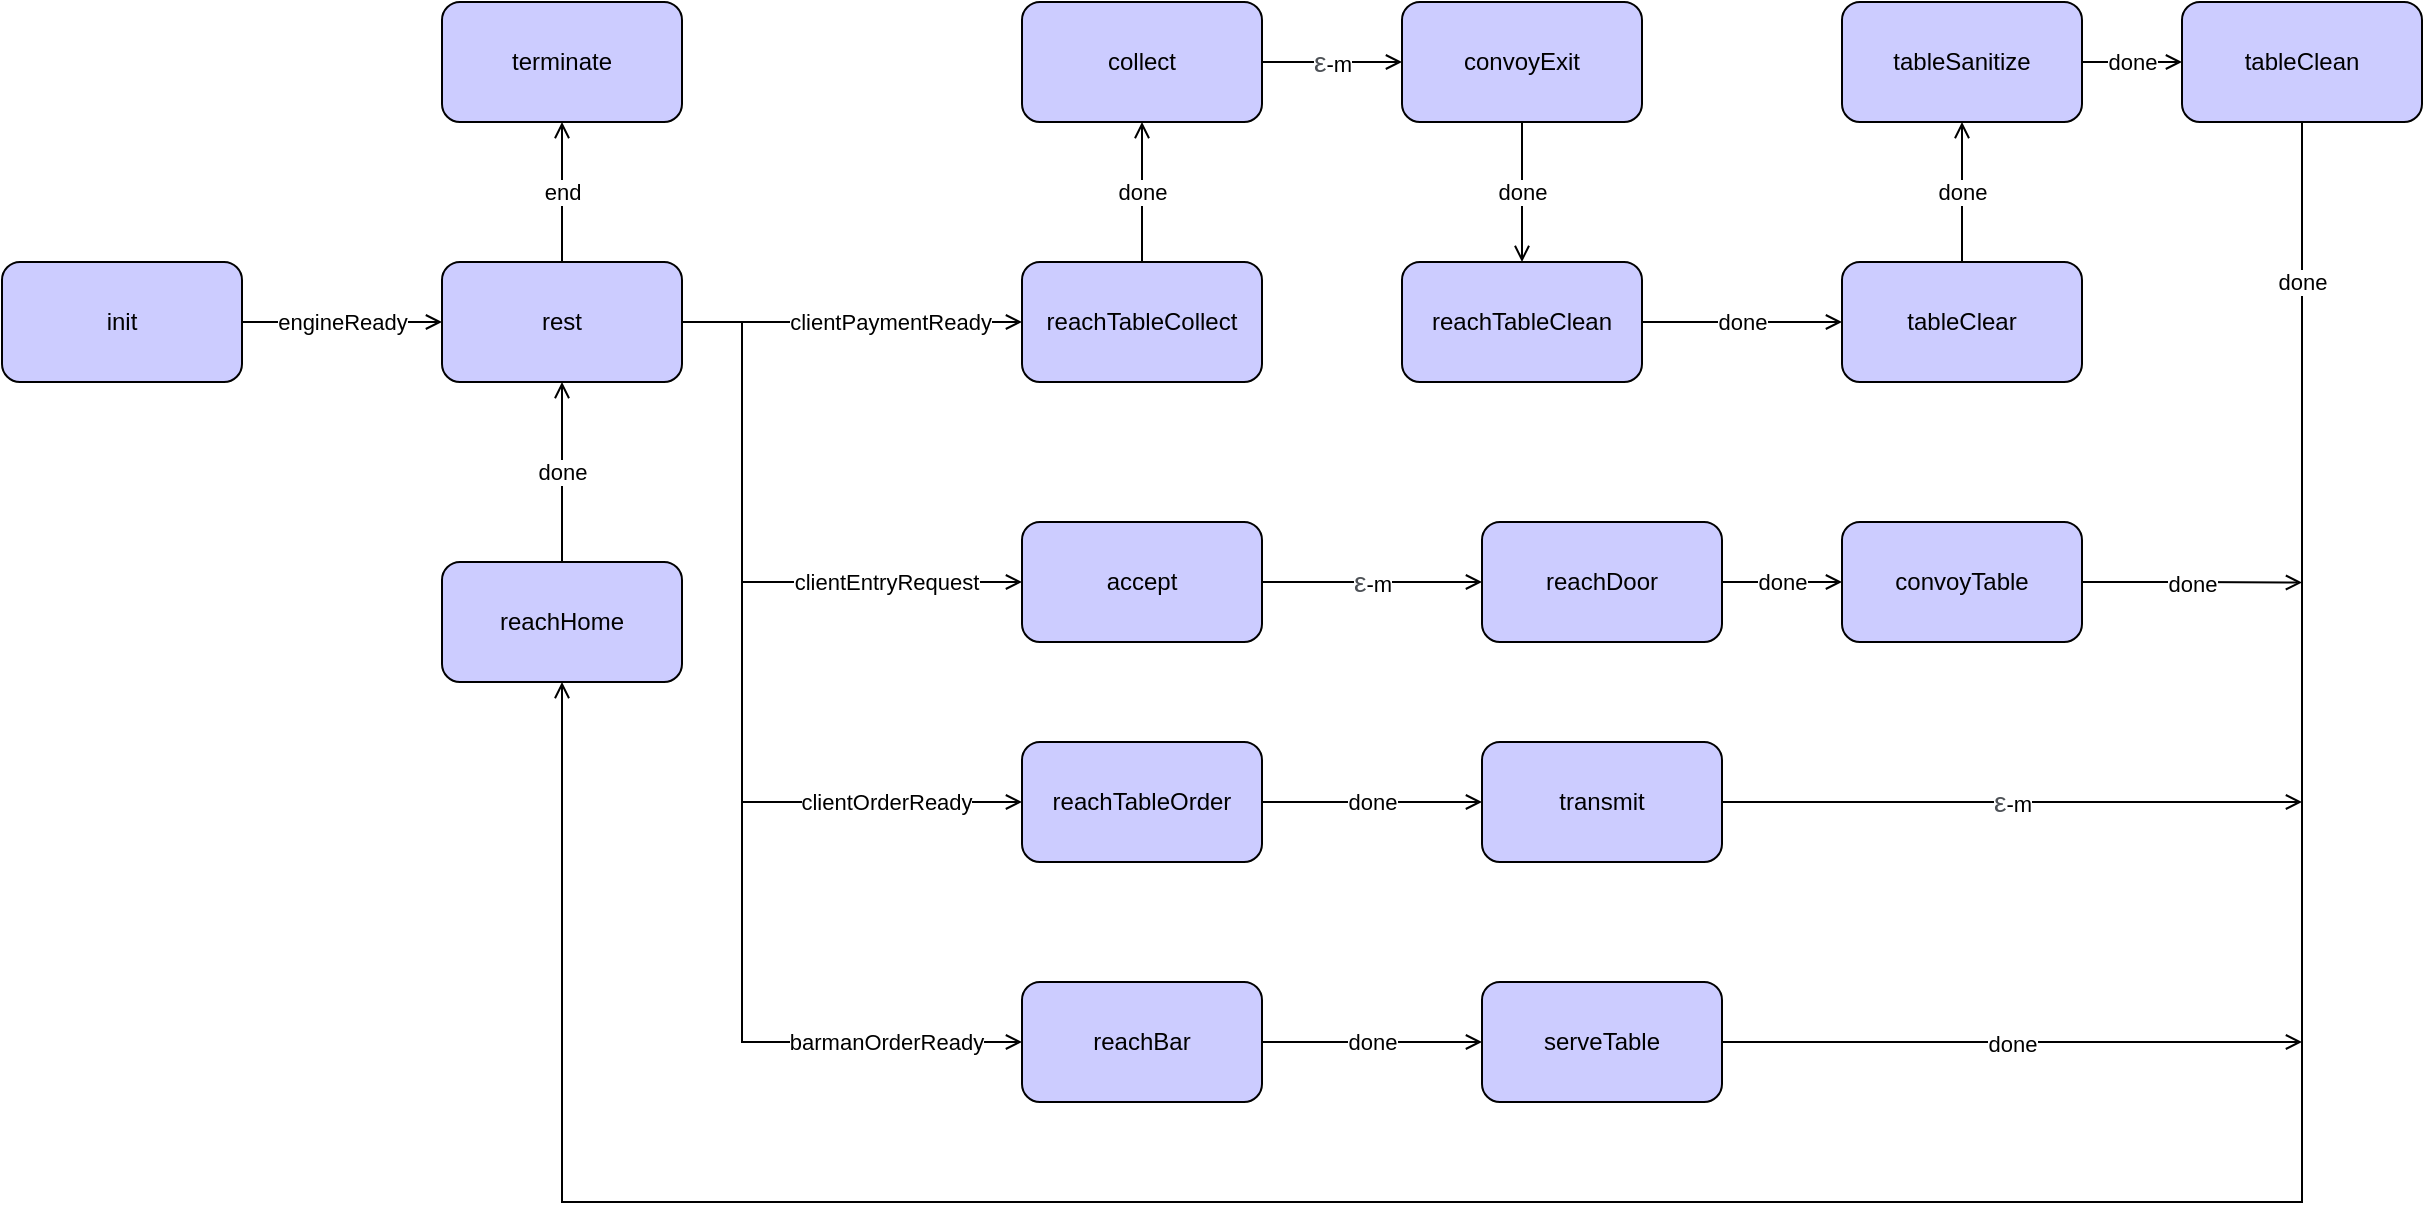 <mxfile version="13.3.5" type="device"><diagram id="cU18ib_VpRdZYBQb-qZ6" name="Page-1"><mxGraphModel dx="1102" dy="575" grid="1" gridSize="10" guides="1" tooltips="1" connect="1" arrows="1" fold="1" page="1" pageScale="1" pageWidth="827" pageHeight="1169" math="0" shadow="0"><root><mxCell id="0"/><mxCell id="1" parent="0"/><mxCell id="LQNAOHmtxMusPwS7fJrA-28" value="&lt;div style=&quot;text-align: left&quot;&gt;&lt;font face=&quot;arial, sans-serif&quot;&gt;engineReady&lt;/font&gt;&lt;/div&gt;" style="edgeStyle=orthogonalEdgeStyle;rounded=0;orthogonalLoop=1;jettySize=auto;html=1;exitX=1;exitY=0.5;exitDx=0;exitDy=0;entryX=0;entryY=0.5;entryDx=0;entryDy=0;labelBackgroundColor=#ffffff;endArrow=open;endFill=0;" parent="1" source="LQNAOHmtxMusPwS7fJrA-2" target="LQNAOHmtxMusPwS7fJrA-9" edge="1"><mxGeometry relative="1" as="geometry"/></mxCell><mxCell id="LQNAOHmtxMusPwS7fJrA-2" value="init" style="rounded=1;whiteSpace=wrap;html=1;fillColor=#CCCCFF;" parent="1" vertex="1"><mxGeometry y="150" width="120" height="60" as="geometry"/></mxCell><mxCell id="LQNAOHmtxMusPwS7fJrA-22" value="&lt;span style=&quot;color: rgb(77 , 81 , 86) ; font-family: &amp;quot;arial&amp;quot; , sans-serif ; font-size: 14px ; text-align: left&quot;&gt;ε&lt;/span&gt;-m" style="edgeStyle=orthogonalEdgeStyle;rounded=0;orthogonalLoop=1;jettySize=auto;html=1;exitX=1;exitY=0.5;exitDx=0;exitDy=0;endArrow=open;endFill=0;labelBackgroundColor=#ffffff;" parent="1" source="LQNAOHmtxMusPwS7fJrA-3" edge="1"><mxGeometry relative="1" as="geometry"><mxPoint x="1150" y="420" as="targetPoint"/><Array as="points"><mxPoint x="943" y="420"/></Array></mxGeometry></mxCell><mxCell id="LQNAOHmtxMusPwS7fJrA-3" value="transmit" style="rounded=1;whiteSpace=wrap;html=1;fillColor=#CCCCFF;" parent="1" vertex="1"><mxGeometry x="740" y="390" width="120" height="60" as="geometry"/></mxCell><mxCell id="LQNAOHmtxMusPwS7fJrA-18" value="done" style="edgeStyle=orthogonalEdgeStyle;rounded=0;orthogonalLoop=1;jettySize=auto;html=1;exitX=1;exitY=0.5;exitDx=0;exitDy=0;entryX=0;entryY=0.5;entryDx=0;entryDy=0;endArrow=open;endFill=0;" parent="1" source="LQNAOHmtxMusPwS7fJrA-4" target="LQNAOHmtxMusPwS7fJrA-3" edge="1"><mxGeometry relative="1" as="geometry"/></mxCell><mxCell id="LQNAOHmtxMusPwS7fJrA-4" value="reachTableOrder" style="rounded=1;whiteSpace=wrap;html=1;fillColor=#CCCCFF;" parent="1" vertex="1"><mxGeometry x="510" y="390" width="120" height="60" as="geometry"/></mxCell><mxCell id="LQNAOHmtxMusPwS7fJrA-23" value="done" style="edgeStyle=orthogonalEdgeStyle;rounded=0;orthogonalLoop=1;jettySize=auto;html=1;exitX=1;exitY=0.5;exitDx=0;exitDy=0;entryX=0;entryY=0.5;entryDx=0;entryDy=0;endArrow=open;endFill=0;" parent="1" source="LQNAOHmtxMusPwS7fJrA-5" target="LQNAOHmtxMusPwS7fJrA-19" edge="1"><mxGeometry relative="1" as="geometry"/></mxCell><mxCell id="LQNAOHmtxMusPwS7fJrA-5" value="reachBar" style="rounded=1;whiteSpace=wrap;html=1;fillColor=#CCCCFF;" parent="1" vertex="1"><mxGeometry x="510" y="510" width="120" height="60" as="geometry"/></mxCell><mxCell id="LQNAOHmtxMusPwS7fJrA-14" value="done" style="edgeStyle=orthogonalEdgeStyle;rounded=0;orthogonalLoop=1;jettySize=auto;html=1;entryX=0.5;entryY=1;entryDx=0;entryDy=0;exitX=0.5;exitY=1;exitDx=0;exitDy=0;endArrow=open;endFill=0;" parent="1" source="LQNAOHmtxMusPwS7fJrA-43" target="LQNAOHmtxMusPwS7fJrA-20" edge="1"><mxGeometry x="-0.905" relative="1" as="geometry"><mxPoint x="180" y="410" as="targetPoint"/><mxPoint x="1020" y="360" as="sourcePoint"/><Array as="points"><mxPoint x="1150" y="620"/><mxPoint x="280" y="620"/></Array><mxPoint as="offset"/></mxGeometry></mxCell><mxCell id="LQNAOHmtxMusPwS7fJrA-45" value="done" style="edgeStyle=orthogonalEdgeStyle;rounded=0;orthogonalLoop=1;jettySize=auto;html=1;exitX=1;exitY=0.5;exitDx=0;exitDy=0;endArrow=open;endFill=0;" parent="1" source="LQNAOHmtxMusPwS7fJrA-6" edge="1"><mxGeometry relative="1" as="geometry"><mxPoint x="1150" y="310.294" as="targetPoint"/></mxGeometry></mxCell><mxCell id="LQNAOHmtxMusPwS7fJrA-6" value="convoyTable" style="rounded=1;whiteSpace=wrap;html=1;fillColor=#CCCCFF;" parent="1" vertex="1"><mxGeometry x="920" y="280" width="120" height="60" as="geometry"/></mxCell><mxCell id="LQNAOHmtxMusPwS7fJrA-13" value="done" style="edgeStyle=orthogonalEdgeStyle;rounded=0;orthogonalLoop=1;jettySize=auto;html=1;exitX=1;exitY=0.5;exitDx=0;exitDy=0;entryX=0;entryY=0.5;entryDx=0;entryDy=0;endArrow=open;endFill=0;" parent="1" source="LQNAOHmtxMusPwS7fJrA-7" target="LQNAOHmtxMusPwS7fJrA-6" edge="1"><mxGeometry relative="1" as="geometry"/></mxCell><mxCell id="LQNAOHmtxMusPwS7fJrA-7" value="reachDoor" style="rounded=1;whiteSpace=wrap;html=1;fillColor=#CCCCFF;" parent="1" vertex="1"><mxGeometry x="740" y="280" width="120" height="60" as="geometry"/></mxCell><mxCell id="LQNAOHmtxMusPwS7fJrA-12" value="&lt;span style=&quot;color: rgb(77 , 81 , 86) ; font-family: &amp;#34;arial&amp;#34; , sans-serif ; font-size: 14px ; text-align: left&quot;&gt;ε&lt;/span&gt;-m" style="edgeStyle=orthogonalEdgeStyle;rounded=0;orthogonalLoop=1;jettySize=auto;html=1;exitX=1;exitY=0.5;exitDx=0;exitDy=0;endArrow=open;endFill=0;" parent="1" source="LQNAOHmtxMusPwS7fJrA-8" target="LQNAOHmtxMusPwS7fJrA-7" edge="1"><mxGeometry relative="1" as="geometry"/></mxCell><mxCell id="LQNAOHmtxMusPwS7fJrA-8" value="accept" style="rounded=1;whiteSpace=wrap;html=1;fillColor=#CCCCFF;" parent="1" vertex="1"><mxGeometry x="510" y="280" width="120" height="60" as="geometry"/></mxCell><mxCell id="LQNAOHmtxMusPwS7fJrA-17" value="clientOrderReady" style="edgeStyle=orthogonalEdgeStyle;rounded=0;orthogonalLoop=1;jettySize=auto;html=1;exitX=1;exitY=0.5;exitDx=0;exitDy=0;entryX=0;entryY=0.5;entryDx=0;entryDy=0;endArrow=open;endFill=0;" parent="1" source="LQNAOHmtxMusPwS7fJrA-9" target="LQNAOHmtxMusPwS7fJrA-4" edge="1"><mxGeometry x="0.667" relative="1" as="geometry"><Array as="points"><mxPoint x="370" y="180"/><mxPoint x="370" y="420"/></Array><mxPoint as="offset"/></mxGeometry></mxCell><mxCell id="LQNAOHmtxMusPwS7fJrA-25" value="barmanOrderReady" style="edgeStyle=orthogonalEdgeStyle;rounded=0;orthogonalLoop=1;jettySize=auto;html=1;exitX=1;exitY=0.5;exitDx=0;exitDy=0;entryX=0;entryY=0.5;entryDx=0;entryDy=0;endArrow=open;endFill=0;" parent="1" source="LQNAOHmtxMusPwS7fJrA-9" target="LQNAOHmtxMusPwS7fJrA-5" edge="1"><mxGeometry x="0.741" relative="1" as="geometry"><Array as="points"><mxPoint x="370" y="180"/><mxPoint x="370" y="540"/></Array><mxPoint as="offset"/></mxGeometry></mxCell><mxCell id="LQNAOHmtxMusPwS7fJrA-27" value="clientEntryRequest" style="edgeStyle=orthogonalEdgeStyle;rounded=0;orthogonalLoop=1;jettySize=auto;html=1;exitX=1;exitY=0.5;exitDx=0;exitDy=0;entryX=0;entryY=0.5;entryDx=0;entryDy=0;endArrow=open;endFill=0;" parent="1" source="LQNAOHmtxMusPwS7fJrA-9" target="LQNAOHmtxMusPwS7fJrA-8" edge="1"><mxGeometry x="0.548" relative="1" as="geometry"><Array as="points"><mxPoint x="370" y="180"/><mxPoint x="370" y="310"/></Array><mxPoint as="offset"/></mxGeometry></mxCell><mxCell id="LQNAOHmtxMusPwS7fJrA-31" value="end" style="edgeStyle=orthogonalEdgeStyle;rounded=0;orthogonalLoop=1;jettySize=auto;html=1;exitX=0.5;exitY=0;exitDx=0;exitDy=0;entryX=0.5;entryY=1;entryDx=0;entryDy=0;endArrow=open;endFill=0;" parent="1" source="LQNAOHmtxMusPwS7fJrA-9" target="LQNAOHmtxMusPwS7fJrA-30" edge="1"><mxGeometry relative="1" as="geometry"/></mxCell><mxCell id="LQNAOHmtxMusPwS7fJrA-32" value="clientPaymentReady" style="edgeStyle=orthogonalEdgeStyle;rounded=0;orthogonalLoop=1;jettySize=auto;html=1;exitX=1;exitY=0.5;exitDx=0;exitDy=0;entryX=0;entryY=0.5;entryDx=0;entryDy=0;endArrow=open;endFill=0;" parent="1" source="LQNAOHmtxMusPwS7fJrA-9" target="LQNAOHmtxMusPwS7fJrA-29" edge="1"><mxGeometry x="0.222" relative="1" as="geometry"><mxPoint as="offset"/></mxGeometry></mxCell><mxCell id="LQNAOHmtxMusPwS7fJrA-9" value="rest" style="rounded=1;whiteSpace=wrap;html=1;fillColor=#CCCCFF;" parent="1" vertex="1"><mxGeometry x="220" y="150" width="120" height="60" as="geometry"/></mxCell><mxCell id="LQNAOHmtxMusPwS7fJrA-26" value="done" style="edgeStyle=orthogonalEdgeStyle;rounded=0;orthogonalLoop=1;jettySize=auto;html=1;exitX=1;exitY=0.5;exitDx=0;exitDy=0;endArrow=open;endFill=0;labelBackgroundColor=#ffffff;" parent="1" source="LQNAOHmtxMusPwS7fJrA-19" edge="1"><mxGeometry relative="1" as="geometry"><mxPoint x="1150" y="540" as="targetPoint"/></mxGeometry></mxCell><mxCell id="LQNAOHmtxMusPwS7fJrA-19" value="serveTable" style="rounded=1;whiteSpace=wrap;html=1;fillColor=#CCCCFF;" parent="1" vertex="1"><mxGeometry x="740" y="510" width="120" height="60" as="geometry"/></mxCell><mxCell id="LQNAOHmtxMusPwS7fJrA-21" value="done" style="edgeStyle=orthogonalEdgeStyle;rounded=0;orthogonalLoop=1;jettySize=auto;html=1;exitX=0.5;exitY=0;exitDx=0;exitDy=0;entryX=0.5;entryY=1;entryDx=0;entryDy=0;endArrow=open;endFill=0;" parent="1" source="LQNAOHmtxMusPwS7fJrA-20" target="LQNAOHmtxMusPwS7fJrA-9" edge="1"><mxGeometry relative="1" as="geometry"/></mxCell><mxCell id="LQNAOHmtxMusPwS7fJrA-20" value="reachHome" style="rounded=1;whiteSpace=wrap;html=1;fillColor=#CCCCFF;" parent="1" vertex="1"><mxGeometry x="220" y="300" width="120" height="60" as="geometry"/></mxCell><mxCell id="LQNAOHmtxMusPwS7fJrA-38" value="done" style="edgeStyle=orthogonalEdgeStyle;rounded=0;orthogonalLoop=1;jettySize=auto;html=1;exitX=0.5;exitY=0;exitDx=0;exitDy=0;entryX=0.5;entryY=1;entryDx=0;entryDy=0;endArrow=open;endFill=0;" parent="1" source="LQNAOHmtxMusPwS7fJrA-29" target="LQNAOHmtxMusPwS7fJrA-37" edge="1"><mxGeometry relative="1" as="geometry"/></mxCell><mxCell id="LQNAOHmtxMusPwS7fJrA-29" value="reachTableCollect" style="rounded=1;whiteSpace=wrap;html=1;fillColor=#CCCCFF;" parent="1" vertex="1"><mxGeometry x="510" y="150" width="120" height="60" as="geometry"/></mxCell><mxCell id="LQNAOHmtxMusPwS7fJrA-30" value="terminate" style="rounded=1;whiteSpace=wrap;html=1;fillColor=#CCCCFF;" parent="1" vertex="1"><mxGeometry x="220" y="20" width="120" height="60" as="geometry"/></mxCell><mxCell id="LQNAOHmtxMusPwS7fJrA-44" value="done" style="edgeStyle=orthogonalEdgeStyle;rounded=0;orthogonalLoop=1;jettySize=auto;html=1;exitX=1;exitY=0.5;exitDx=0;exitDy=0;entryX=0;entryY=0.5;entryDx=0;entryDy=0;endArrow=open;endFill=0;" parent="1" source="LQNAOHmtxMusPwS7fJrA-33" target="LQNAOHmtxMusPwS7fJrA-43" edge="1"><mxGeometry relative="1" as="geometry"/></mxCell><mxCell id="LQNAOHmtxMusPwS7fJrA-33" value="tableSanitize" style="rounded=1;whiteSpace=wrap;html=1;fillColor=#CCCCFF;" parent="1" vertex="1"><mxGeometry x="920" y="20" width="120" height="60" as="geometry"/></mxCell><mxCell id="LQNAOHmtxMusPwS7fJrA-42" value="done" style="edgeStyle=orthogonalEdgeStyle;rounded=0;orthogonalLoop=1;jettySize=auto;html=1;exitX=0.5;exitY=0;exitDx=0;exitDy=0;entryX=0.5;entryY=1;entryDx=0;entryDy=0;endArrow=open;endFill=0;" parent="1" source="LQNAOHmtxMusPwS7fJrA-34" target="LQNAOHmtxMusPwS7fJrA-33" edge="1"><mxGeometry relative="1" as="geometry"/></mxCell><mxCell id="LQNAOHmtxMusPwS7fJrA-34" value="tableClear" style="rounded=1;whiteSpace=wrap;html=1;fillColor=#CCCCFF;" parent="1" vertex="1"><mxGeometry x="920" y="150" width="120" height="60" as="geometry"/></mxCell><mxCell id="LQNAOHmtxMusPwS7fJrA-41" value="done" style="edgeStyle=orthogonalEdgeStyle;rounded=0;orthogonalLoop=1;jettySize=auto;html=1;exitX=1;exitY=0.5;exitDx=0;exitDy=0;entryX=0;entryY=0.5;entryDx=0;entryDy=0;endArrow=open;endFill=0;" parent="1" source="LQNAOHmtxMusPwS7fJrA-35" target="LQNAOHmtxMusPwS7fJrA-34" edge="1"><mxGeometry relative="1" as="geometry"/></mxCell><mxCell id="LQNAOHmtxMusPwS7fJrA-35" value="reachTableClean" style="rounded=1;whiteSpace=wrap;html=1;fillColor=#CCCCFF;" parent="1" vertex="1"><mxGeometry x="700" y="150" width="120" height="60" as="geometry"/></mxCell><mxCell id="LQNAOHmtxMusPwS7fJrA-40" value="done" style="edgeStyle=orthogonalEdgeStyle;rounded=0;orthogonalLoop=1;jettySize=auto;html=1;exitX=0.5;exitY=1;exitDx=0;exitDy=0;endArrow=open;endFill=0;" parent="1" source="LQNAOHmtxMusPwS7fJrA-36" target="LQNAOHmtxMusPwS7fJrA-35" edge="1"><mxGeometry relative="1" as="geometry"/></mxCell><mxCell id="LQNAOHmtxMusPwS7fJrA-36" value="convoyExit" style="rounded=1;whiteSpace=wrap;html=1;fillColor=#CCCCFF;" parent="1" vertex="1"><mxGeometry x="700" y="20" width="120" height="60" as="geometry"/></mxCell><mxCell id="LQNAOHmtxMusPwS7fJrA-39" value="&lt;span style=&quot;color: rgb(77 , 81 , 86) ; font-family: &amp;#34;arial&amp;#34; , sans-serif ; font-size: 14px ; text-align: left&quot;&gt;ε&lt;/span&gt;-m" style="edgeStyle=orthogonalEdgeStyle;rounded=0;orthogonalLoop=1;jettySize=auto;html=1;exitX=1;exitY=0.5;exitDx=0;exitDy=0;entryX=0;entryY=0.5;entryDx=0;entryDy=0;endArrow=open;endFill=0;" parent="1" source="LQNAOHmtxMusPwS7fJrA-37" target="LQNAOHmtxMusPwS7fJrA-36" edge="1"><mxGeometry relative="1" as="geometry"/></mxCell><mxCell id="LQNAOHmtxMusPwS7fJrA-37" value="collect" style="rounded=1;whiteSpace=wrap;html=1;fillColor=#CCCCFF;" parent="1" vertex="1"><mxGeometry x="510" y="20" width="120" height="60" as="geometry"/></mxCell><mxCell id="LQNAOHmtxMusPwS7fJrA-43" value="tableClean" style="rounded=1;whiteSpace=wrap;html=1;fillColor=#CCCCFF;" parent="1" vertex="1"><mxGeometry x="1090" y="20" width="120" height="60" as="geometry"/></mxCell></root></mxGraphModel></diagram></mxfile>